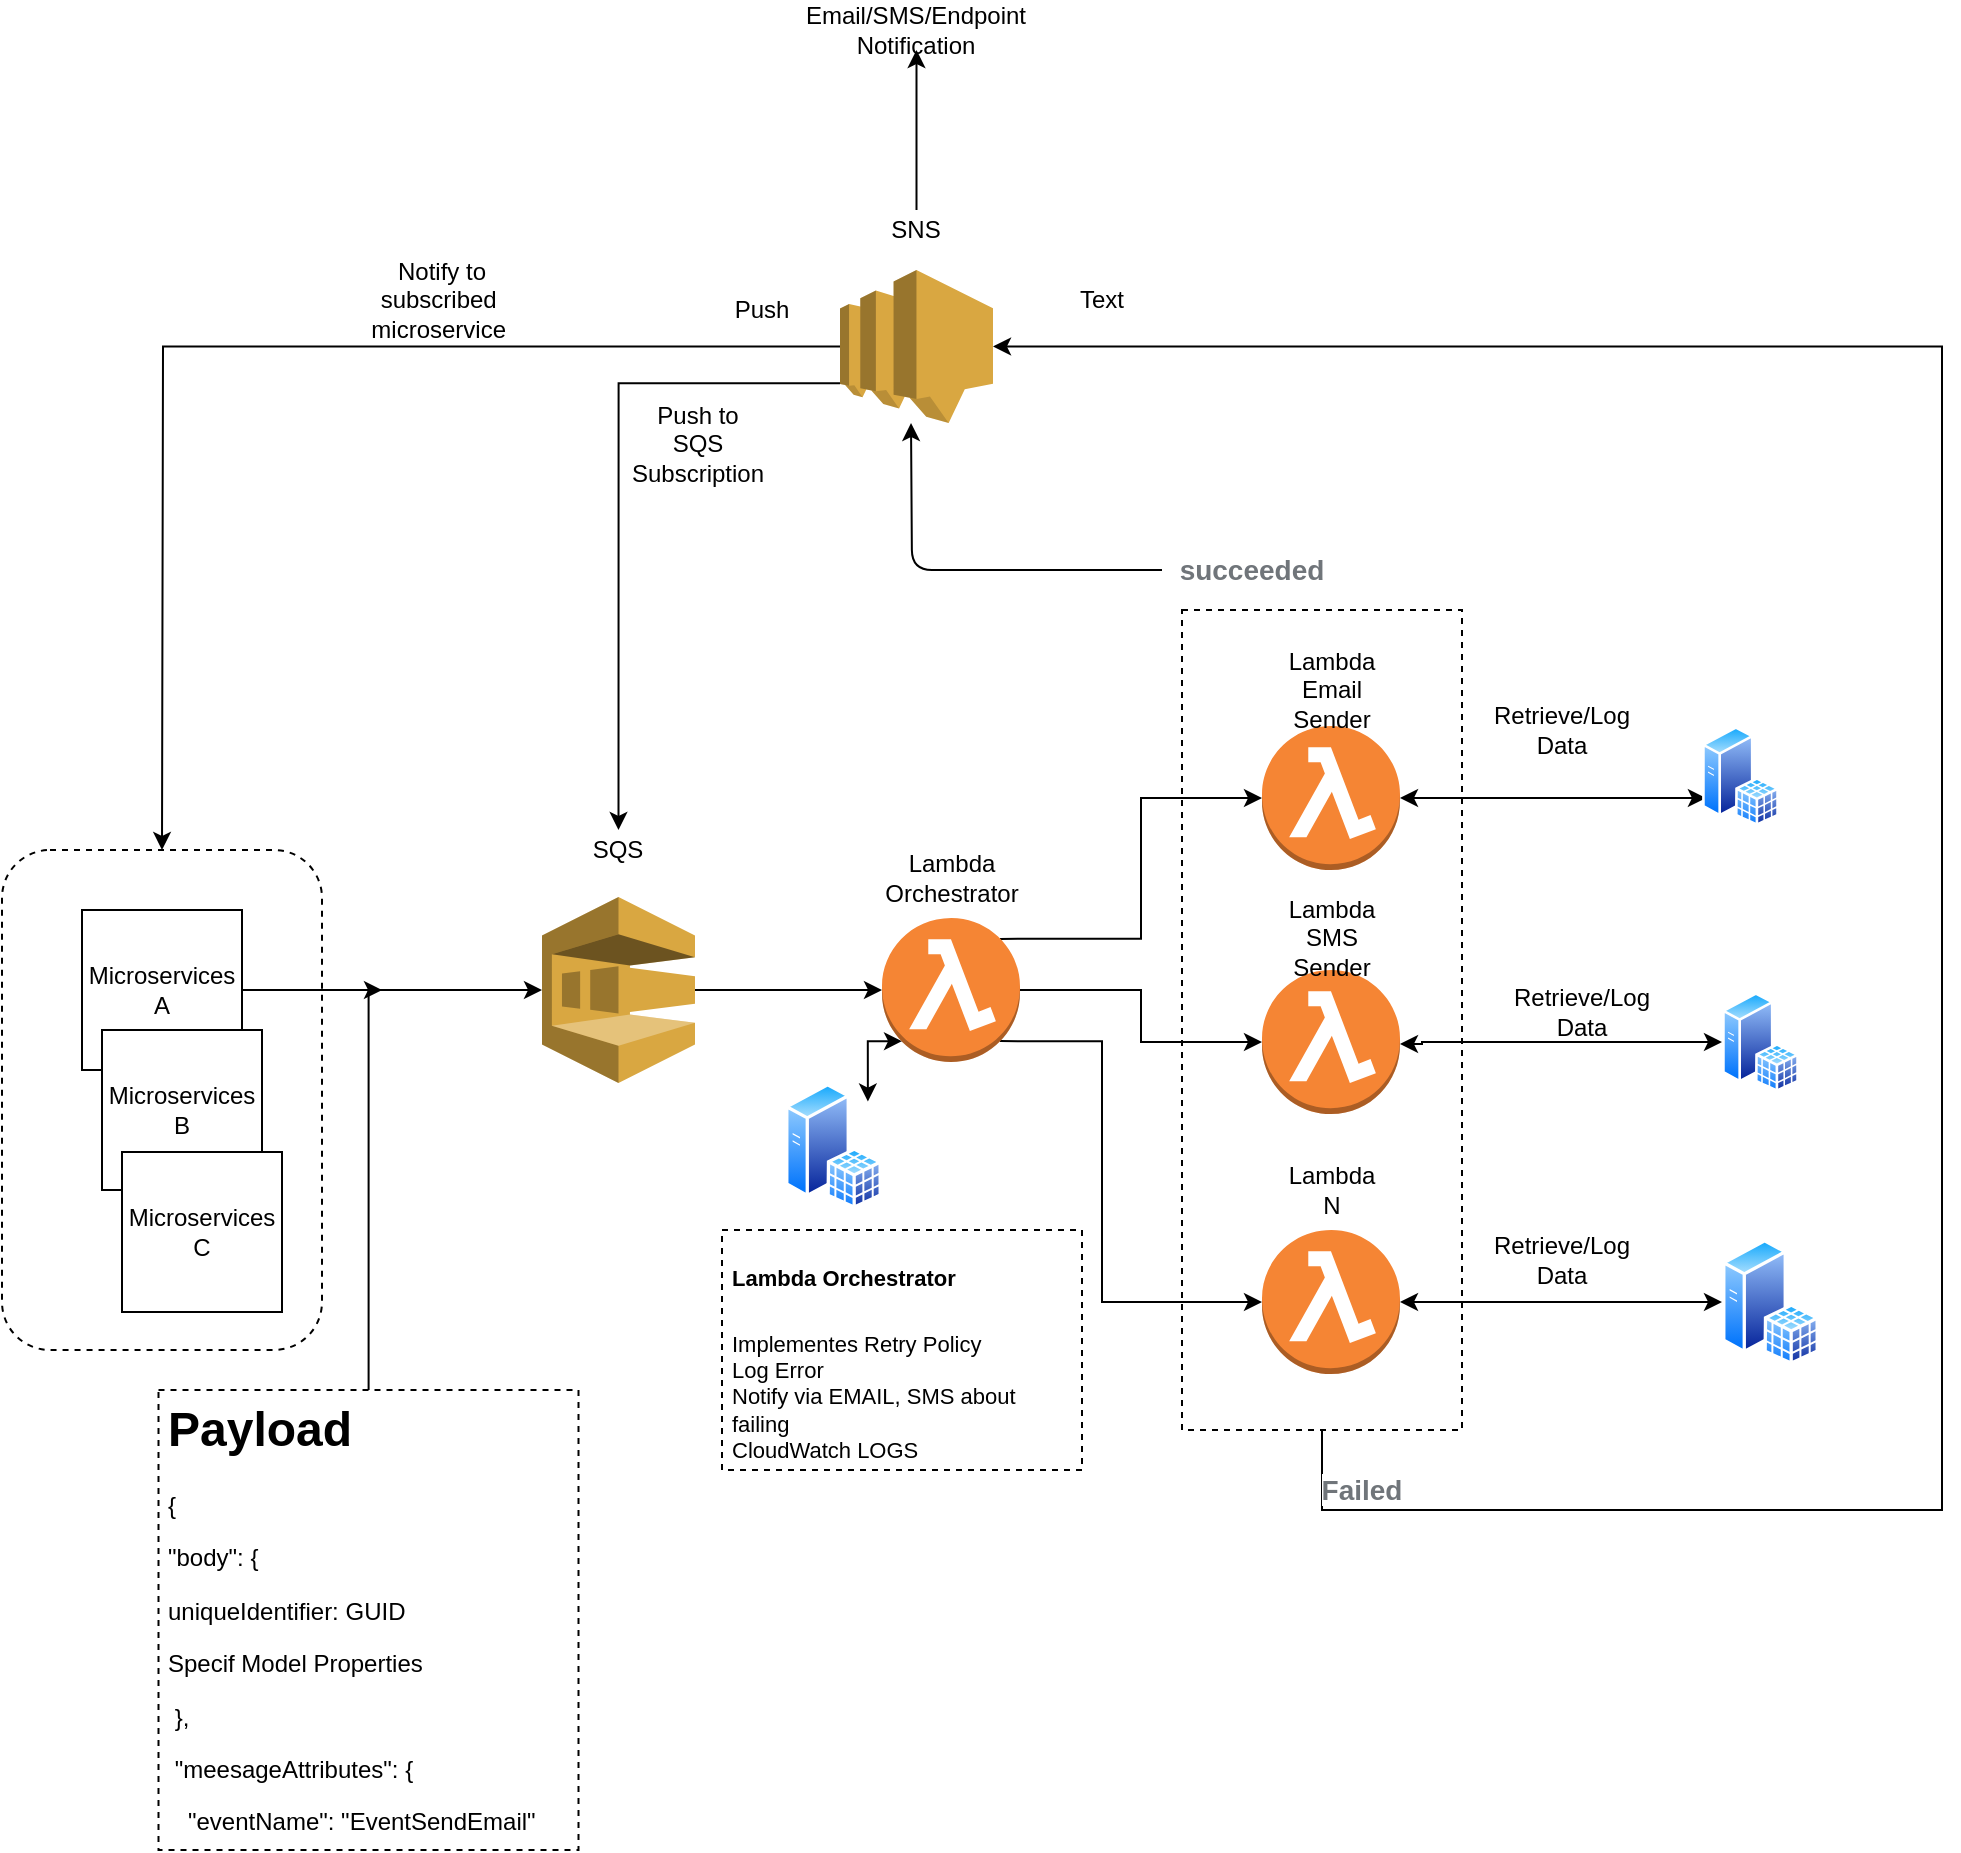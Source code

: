 <mxfile version="13.7.5" type="github">
  <diagram id="qjzeDgqdL2aKJla77leW" name="Page-1">
    <mxGraphModel dx="2272" dy="1862" grid="1" gridSize="10" guides="1" tooltips="1" connect="1" arrows="1" fold="1" page="1" pageScale="1" pageWidth="850" pageHeight="1100" math="0" shadow="0">
      <root>
        <mxCell id="0" />
        <mxCell id="1" parent="0" />
        <mxCell id="vUzu1yKwPVAJK8qaTAhN-50" value="" style="rounded=1;whiteSpace=wrap;html=1;dashed=1;strokeColor=#000000;" vertex="1" parent="1">
          <mxGeometry x="-20" y="100" width="160" height="250" as="geometry" />
        </mxCell>
        <mxCell id="vUzu1yKwPVAJK8qaTAhN-41" style="edgeStyle=orthogonalEdgeStyle;rounded=0;orthogonalLoop=1;jettySize=auto;html=1;startArrow=none;startFill=0;strokeColor=#000000;entryX=1;entryY=0.5;entryDx=0;entryDy=0;entryPerimeter=0;" edge="1" parent="1" source="vUzu1yKwPVAJK8qaTAhN-39" target="vUzu1yKwPVAJK8qaTAhN-46">
          <mxGeometry relative="1" as="geometry">
            <mxPoint x="1030" y="490" as="targetPoint" />
            <Array as="points">
              <mxPoint x="640" y="430" />
              <mxPoint x="950" y="430" />
              <mxPoint x="950" y="-152" />
            </Array>
          </mxGeometry>
        </mxCell>
        <mxCell id="vUzu1yKwPVAJK8qaTAhN-39" value="" style="rounded=0;whiteSpace=wrap;html=1;dashed=1;strokeColor=#000000;" vertex="1" parent="1">
          <mxGeometry x="570" y="-20" width="140" height="410" as="geometry" />
        </mxCell>
        <mxCell id="vUzu1yKwPVAJK8qaTAhN-5" style="edgeStyle=orthogonalEdgeStyle;rounded=0;orthogonalLoop=1;jettySize=auto;html=1;" edge="1" parent="1" source="vUzu1yKwPVAJK8qaTAhN-1" target="vUzu1yKwPVAJK8qaTAhN-4">
          <mxGeometry relative="1" as="geometry" />
        </mxCell>
        <mxCell id="vUzu1yKwPVAJK8qaTAhN-1" value="" style="outlineConnect=0;dashed=0;verticalLabelPosition=bottom;verticalAlign=top;align=center;html=1;shape=mxgraph.aws3.sqs;fillColor=#D9A741;gradientColor=none;" vertex="1" parent="1">
          <mxGeometry x="250" y="123.5" width="76.5" height="93" as="geometry" />
        </mxCell>
        <mxCell id="vUzu1yKwPVAJK8qaTAhN-3" style="edgeStyle=orthogonalEdgeStyle;rounded=0;orthogonalLoop=1;jettySize=auto;html=1;" edge="1" parent="1" source="vUzu1yKwPVAJK8qaTAhN-2" target="vUzu1yKwPVAJK8qaTAhN-1">
          <mxGeometry relative="1" as="geometry" />
        </mxCell>
        <mxCell id="vUzu1yKwPVAJK8qaTAhN-2" value="Microservices A" style="whiteSpace=wrap;html=1;aspect=fixed;" vertex="1" parent="1">
          <mxGeometry x="20" y="130" width="80" height="80" as="geometry" />
        </mxCell>
        <mxCell id="vUzu1yKwPVAJK8qaTAhN-20" style="edgeStyle=orthogonalEdgeStyle;rounded=0;orthogonalLoop=1;jettySize=auto;html=1;entryX=0;entryY=0.5;entryDx=0;entryDy=0;entryPerimeter=0;exitX=0.855;exitY=0.145;exitDx=0;exitDy=0;exitPerimeter=0;" edge="1" parent="1" source="vUzu1yKwPVAJK8qaTAhN-4" target="vUzu1yKwPVAJK8qaTAhN-14">
          <mxGeometry relative="1" as="geometry" />
        </mxCell>
        <mxCell id="vUzu1yKwPVAJK8qaTAhN-21" style="edgeStyle=orthogonalEdgeStyle;rounded=0;orthogonalLoop=1;jettySize=auto;html=1;exitX=1;exitY=0.5;exitDx=0;exitDy=0;exitPerimeter=0;" edge="1" parent="1" source="vUzu1yKwPVAJK8qaTAhN-4" target="vUzu1yKwPVAJK8qaTAhN-15">
          <mxGeometry relative="1" as="geometry" />
        </mxCell>
        <mxCell id="vUzu1yKwPVAJK8qaTAhN-22" style="edgeStyle=orthogonalEdgeStyle;rounded=0;orthogonalLoop=1;jettySize=auto;html=1;exitX=0.855;exitY=0.855;exitDx=0;exitDy=0;exitPerimeter=0;entryX=0;entryY=0.5;entryDx=0;entryDy=0;entryPerimeter=0;" edge="1" parent="1" source="vUzu1yKwPVAJK8qaTAhN-4" target="vUzu1yKwPVAJK8qaTAhN-16">
          <mxGeometry relative="1" as="geometry">
            <Array as="points">
              <mxPoint x="530" y="196" />
              <mxPoint x="530" y="326" />
            </Array>
          </mxGeometry>
        </mxCell>
        <mxCell id="vUzu1yKwPVAJK8qaTAhN-44" style="edgeStyle=orthogonalEdgeStyle;rounded=0;orthogonalLoop=1;jettySize=auto;html=1;exitX=0.145;exitY=0.855;exitDx=0;exitDy=0;exitPerimeter=0;entryX=1;entryY=0;entryDx=0;entryDy=0;startArrow=classic;startFill=1;strokeColor=#000000;" edge="1" parent="1" source="vUzu1yKwPVAJK8qaTAhN-4" target="vUzu1yKwPVAJK8qaTAhN-43">
          <mxGeometry relative="1" as="geometry" />
        </mxCell>
        <mxCell id="vUzu1yKwPVAJK8qaTAhN-4" value="" style="outlineConnect=0;dashed=0;verticalLabelPosition=bottom;verticalAlign=top;align=center;html=1;shape=mxgraph.aws3.lambda_function;fillColor=#F58534;gradientColor=none;" vertex="1" parent="1">
          <mxGeometry x="420" y="134" width="69" height="72" as="geometry" />
        </mxCell>
        <mxCell id="vUzu1yKwPVAJK8qaTAhN-6" value="SQS" style="text;html=1;strokeColor=none;fillColor=none;align=center;verticalAlign=middle;whiteSpace=wrap;rounded=0;" vertex="1" parent="1">
          <mxGeometry x="268.25" y="90" width="40" height="20" as="geometry" />
        </mxCell>
        <mxCell id="vUzu1yKwPVAJK8qaTAhN-7" value="Lambda Orchestrator" style="text;html=1;strokeColor=none;fillColor=none;align=center;verticalAlign=middle;whiteSpace=wrap;rounded=0;" vertex="1" parent="1">
          <mxGeometry x="434.5" y="103.5" width="40" height="20" as="geometry" />
        </mxCell>
        <mxCell id="vUzu1yKwPVAJK8qaTAhN-11" style="edgeStyle=orthogonalEdgeStyle;rounded=0;orthogonalLoop=1;jettySize=auto;html=1;" edge="1" parent="1" source="vUzu1yKwPVAJK8qaTAhN-8">
          <mxGeometry relative="1" as="geometry">
            <mxPoint x="170" y="170" as="targetPoint" />
            <Array as="points">
              <mxPoint x="163" y="170" />
            </Array>
          </mxGeometry>
        </mxCell>
        <mxCell id="vUzu1yKwPVAJK8qaTAhN-8" value="&lt;h1&gt;Payload&lt;/h1&gt;&lt;p&gt;{&lt;/p&gt;&lt;p&gt;&quot;body&quot;: {&lt;/p&gt;&lt;p&gt;uniqueIdentifier: GUID&lt;/p&gt;&lt;p&gt;Specif Model Properties&lt;/p&gt;&lt;p&gt;&amp;nbsp;},&lt;/p&gt;&lt;p&gt;&amp;nbsp;&quot;meesageAttributes&quot;: {&lt;/p&gt;&lt;p&gt;&amp;nbsp; &amp;nbsp;&quot;eventName&quot;: &quot;EventSendEmail&quot;&lt;/p&gt;&lt;p&gt;&amp;nbsp;}&lt;/p&gt;&lt;p&gt;&lt;span&gt;}&lt;/span&gt;&lt;/p&gt;" style="text;html=1;fillColor=none;spacing=5;spacingTop=-20;whiteSpace=wrap;overflow=hidden;rounded=0;strokeColor=#000000;dashed=1;" vertex="1" parent="1">
          <mxGeometry x="58.25" y="370" width="210" height="230" as="geometry" />
        </mxCell>
        <mxCell id="vUzu1yKwPVAJK8qaTAhN-9" value="Microservices B" style="whiteSpace=wrap;html=1;aspect=fixed;" vertex="1" parent="1">
          <mxGeometry x="30" y="190" width="80" height="80" as="geometry" />
        </mxCell>
        <mxCell id="vUzu1yKwPVAJK8qaTAhN-10" value="Microservices C" style="whiteSpace=wrap;html=1;aspect=fixed;" vertex="1" parent="1">
          <mxGeometry x="40" y="251" width="80" height="80" as="geometry" />
        </mxCell>
        <mxCell id="vUzu1yKwPVAJK8qaTAhN-29" style="edgeStyle=orthogonalEdgeStyle;rounded=0;orthogonalLoop=1;jettySize=auto;html=1;startArrow=classic;startFill=1;" edge="1" parent="1" source="vUzu1yKwPVAJK8qaTAhN-14" target="vUzu1yKwPVAJK8qaTAhN-17">
          <mxGeometry relative="1" as="geometry">
            <Array as="points">
              <mxPoint x="780" y="74" />
              <mxPoint x="780" y="74" />
            </Array>
          </mxGeometry>
        </mxCell>
        <mxCell id="vUzu1yKwPVAJK8qaTAhN-14" value="" style="outlineConnect=0;dashed=0;verticalLabelPosition=bottom;verticalAlign=top;align=center;html=1;shape=mxgraph.aws3.lambda_function;fillColor=#F58534;gradientColor=none;" vertex="1" parent="1">
          <mxGeometry x="610" y="38" width="69" height="72" as="geometry" />
        </mxCell>
        <mxCell id="vUzu1yKwPVAJK8qaTAhN-15" value="" style="outlineConnect=0;dashed=0;verticalLabelPosition=bottom;verticalAlign=top;align=center;html=1;shape=mxgraph.aws3.lambda_function;fillColor=#F58534;gradientColor=none;" vertex="1" parent="1">
          <mxGeometry x="610" y="160" width="69" height="72" as="geometry" />
        </mxCell>
        <mxCell id="vUzu1yKwPVAJK8qaTAhN-16" value="" style="outlineConnect=0;dashed=0;verticalLabelPosition=bottom;verticalAlign=top;align=center;html=1;shape=mxgraph.aws3.lambda_function;fillColor=#F58534;gradientColor=none;" vertex="1" parent="1">
          <mxGeometry x="610" y="290" width="69" height="72" as="geometry" />
        </mxCell>
        <mxCell id="vUzu1yKwPVAJK8qaTAhN-17" value="" style="aspect=fixed;perimeter=ellipsePerimeter;html=1;align=center;shadow=0;dashed=0;spacingTop=3;image;image=img/lib/active_directory/sql_server.svg;strokeColor=#000000;" vertex="1" parent="1">
          <mxGeometry x="830" y="38" width="38.5" height="50" as="geometry" />
        </mxCell>
        <mxCell id="vUzu1yKwPVAJK8qaTAhN-18" value="" style="aspect=fixed;perimeter=ellipsePerimeter;html=1;align=center;shadow=0;dashed=0;spacingTop=3;image;image=img/lib/active_directory/sql_server.svg;strokeColor=#000000;" vertex="1" parent="1">
          <mxGeometry x="840" y="171" width="38.5" height="50" as="geometry" />
        </mxCell>
        <mxCell id="vUzu1yKwPVAJK8qaTAhN-19" value="" style="aspect=fixed;perimeter=ellipsePerimeter;html=1;align=center;shadow=0;dashed=0;spacingTop=3;image;image=img/lib/active_directory/sql_server.svg;strokeColor=#000000;" vertex="1" parent="1">
          <mxGeometry x="840" y="294.51" width="48.5" height="62.99" as="geometry" />
        </mxCell>
        <mxCell id="vUzu1yKwPVAJK8qaTAhN-23" value="Lambda Email Sender" style="text;html=1;strokeColor=none;fillColor=none;align=center;verticalAlign=middle;whiteSpace=wrap;rounded=0;" vertex="1" parent="1">
          <mxGeometry x="624.5" y="10" width="40" height="20" as="geometry" />
        </mxCell>
        <mxCell id="vUzu1yKwPVAJK8qaTAhN-25" value="Lambda SMS Sender&lt;br&gt;" style="text;html=1;strokeColor=none;fillColor=none;align=center;verticalAlign=middle;whiteSpace=wrap;rounded=0;" vertex="1" parent="1">
          <mxGeometry x="624.5" y="134" width="40" height="20" as="geometry" />
        </mxCell>
        <mxCell id="vUzu1yKwPVAJK8qaTAhN-28" value="Lambda N" style="text;html=1;strokeColor=none;fillColor=none;align=center;verticalAlign=middle;whiteSpace=wrap;rounded=0;" vertex="1" parent="1">
          <mxGeometry x="624.5" y="260" width="40" height="20" as="geometry" />
        </mxCell>
        <mxCell id="vUzu1yKwPVAJK8qaTAhN-30" style="edgeStyle=orthogonalEdgeStyle;rounded=0;orthogonalLoop=1;jettySize=auto;html=1;startArrow=classic;startFill=1;entryX=0;entryY=0.5;entryDx=0;entryDy=0;" edge="1" parent="1" target="vUzu1yKwPVAJK8qaTAhN-18">
          <mxGeometry relative="1" as="geometry">
            <mxPoint x="679" y="197" as="sourcePoint" />
            <mxPoint x="830" y="186" as="targetPoint" />
            <Array as="points">
              <mxPoint x="690" y="197" />
              <mxPoint x="690" y="196" />
            </Array>
          </mxGeometry>
        </mxCell>
        <mxCell id="vUzu1yKwPVAJK8qaTAhN-31" style="edgeStyle=orthogonalEdgeStyle;rounded=0;orthogonalLoop=1;jettySize=auto;html=1;startArrow=classic;startFill=1;entryX=0;entryY=0.5;entryDx=0;entryDy=0;exitX=1;exitY=0.5;exitDx=0;exitDy=0;exitPerimeter=0;" edge="1" parent="1" source="vUzu1yKwPVAJK8qaTAhN-16" target="vUzu1yKwPVAJK8qaTAhN-19">
          <mxGeometry relative="1" as="geometry">
            <mxPoint x="669" y="317.01" as="sourcePoint" />
            <mxPoint x="830" y="316.01" as="targetPoint" />
          </mxGeometry>
        </mxCell>
        <mxCell id="vUzu1yKwPVAJK8qaTAhN-32" value="Retrieve/Log Data&lt;br&gt;" style="text;html=1;strokeColor=none;fillColor=none;align=center;verticalAlign=middle;whiteSpace=wrap;rounded=0;" vertex="1" parent="1">
          <mxGeometry x="740" y="30" width="40" height="20" as="geometry" />
        </mxCell>
        <mxCell id="vUzu1yKwPVAJK8qaTAhN-33" value="Retrieve/Log Data&lt;br&gt;" style="text;html=1;strokeColor=none;fillColor=none;align=center;verticalAlign=middle;whiteSpace=wrap;rounded=0;" vertex="1" parent="1">
          <mxGeometry x="750" y="171" width="40" height="20" as="geometry" />
        </mxCell>
        <mxCell id="vUzu1yKwPVAJK8qaTAhN-34" value="&lt;b style=&quot;color: rgb(112 , 117 , 122) ; font-family: &amp;#34;arial&amp;#34; , sans-serif ; font-size: 14px ; background-color: rgb(255 , 255 , 255)&quot;&gt;succeeded&lt;/b&gt;" style="text;html=1;strokeColor=none;fillColor=none;align=center;verticalAlign=middle;whiteSpace=wrap;rounded=0;" vertex="1" parent="1">
          <mxGeometry x="584.5" y="-50" width="40" height="20" as="geometry" />
        </mxCell>
        <mxCell id="vUzu1yKwPVAJK8qaTAhN-35" value="Retrieve/Log Data&lt;br&gt;" style="text;html=1;strokeColor=none;fillColor=none;align=center;verticalAlign=middle;whiteSpace=wrap;rounded=0;" vertex="1" parent="1">
          <mxGeometry x="740" y="294.51" width="40" height="20" as="geometry" />
        </mxCell>
        <mxCell id="vUzu1yKwPVAJK8qaTAhN-42" value="&lt;b style=&quot;color: rgb(112 , 117 , 122) ; font-family: &amp;#34;arial&amp;#34; , sans-serif ; font-size: 14px ; background-color: rgb(255 , 255 , 255)&quot;&gt;Failed&lt;/b&gt;" style="text;html=1;strokeColor=none;fillColor=none;align=center;verticalAlign=middle;whiteSpace=wrap;rounded=0;" vertex="1" parent="1">
          <mxGeometry x="640" y="410" width="40" height="20" as="geometry" />
        </mxCell>
        <mxCell id="vUzu1yKwPVAJK8qaTAhN-43" value="" style="aspect=fixed;perimeter=ellipsePerimeter;html=1;align=center;shadow=0;dashed=0;spacingTop=3;image;image=img/lib/active_directory/sql_server.svg;strokeColor=#000000;" vertex="1" parent="1">
          <mxGeometry x="371.5" y="216.5" width="48.5" height="62.99" as="geometry" />
        </mxCell>
        <mxCell id="vUzu1yKwPVAJK8qaTAhN-45" value="&lt;h1&gt;&lt;font style=&quot;font-size: 11px&quot;&gt;Lambda Orchestrator&lt;/font&gt;&lt;/h1&gt;&lt;div style=&quot;font-size: 11px&quot;&gt;&lt;font style=&quot;font-size: 11px&quot;&gt;Implementes Retry Policy&lt;/font&gt;&lt;/div&gt;&lt;div style=&quot;font-size: 11px&quot;&gt;&lt;font style=&quot;font-size: 11px&quot;&gt;Log Error&lt;/font&gt;&lt;/div&gt;&lt;div style=&quot;font-size: 11px&quot;&gt;&lt;font style=&quot;font-size: 11px&quot;&gt;Notify via EMAIL, SMS about failing&lt;/font&gt;&lt;/div&gt;&lt;div style=&quot;font-size: 11px&quot;&gt;&lt;font style=&quot;font-size: 11px&quot;&gt;CloudWatch LOGS&lt;/font&gt;&lt;/div&gt;" style="text;html=1;fillColor=none;spacing=5;spacingTop=-20;whiteSpace=wrap;overflow=hidden;rounded=0;strokeColor=#000000;dashed=1;" vertex="1" parent="1">
          <mxGeometry x="340" y="290" width="180" height="120" as="geometry" />
        </mxCell>
        <mxCell id="vUzu1yKwPVAJK8qaTAhN-49" style="edgeStyle=orthogonalEdgeStyle;rounded=0;orthogonalLoop=1;jettySize=auto;html=1;startArrow=none;startFill=0;strokeColor=#000000;endArrow=classic;endFill=1;" edge="1" parent="1" source="vUzu1yKwPVAJK8qaTAhN-46">
          <mxGeometry relative="1" as="geometry">
            <mxPoint x="60" y="100" as="targetPoint" />
          </mxGeometry>
        </mxCell>
        <mxCell id="vUzu1yKwPVAJK8qaTAhN-53" style="edgeStyle=orthogonalEdgeStyle;rounded=0;orthogonalLoop=1;jettySize=auto;html=1;exitX=0;exitY=0.74;exitDx=0;exitDy=0;exitPerimeter=0;entryX=0.5;entryY=0;entryDx=0;entryDy=0;startArrow=none;startFill=0;endArrow=classic;endFill=1;strokeColor=#000000;" edge="1" parent="1" source="vUzu1yKwPVAJK8qaTAhN-46" target="vUzu1yKwPVAJK8qaTAhN-6">
          <mxGeometry relative="1" as="geometry" />
        </mxCell>
        <mxCell id="vUzu1yKwPVAJK8qaTAhN-46" value="" style="outlineConnect=0;dashed=0;verticalLabelPosition=bottom;verticalAlign=top;align=center;html=1;shape=mxgraph.aws3.sns;fillColor=#D9A741;gradientColor=none;strokeColor=#000000;" vertex="1" parent="1">
          <mxGeometry x="399" y="-190" width="76.5" height="76.5" as="geometry" />
        </mxCell>
        <mxCell id="vUzu1yKwPVAJK8qaTAhN-47" value="" style="endArrow=classic;html=1;strokeColor=#000000;" edge="1" parent="1">
          <mxGeometry width="50" height="50" relative="1" as="geometry">
            <mxPoint x="560" y="-40" as="sourcePoint" />
            <mxPoint x="434.5" y="-113.5" as="targetPoint" />
            <Array as="points">
              <mxPoint x="435" y="-40" />
            </Array>
          </mxGeometry>
        </mxCell>
        <mxCell id="vUzu1yKwPVAJK8qaTAhN-58" value="" style="edgeStyle=orthogonalEdgeStyle;rounded=0;orthogonalLoop=1;jettySize=auto;html=1;startArrow=none;startFill=0;endArrow=classic;endFill=1;strokeColor=#000000;" edge="1" parent="1" source="vUzu1yKwPVAJK8qaTAhN-48" target="vUzu1yKwPVAJK8qaTAhN-57">
          <mxGeometry relative="1" as="geometry" />
        </mxCell>
        <mxCell id="vUzu1yKwPVAJK8qaTAhN-48" value="SNS" style="text;html=1;strokeColor=none;fillColor=none;align=center;verticalAlign=middle;whiteSpace=wrap;rounded=0;" vertex="1" parent="1">
          <mxGeometry x="417.25" y="-220" width="40" height="20" as="geometry" />
        </mxCell>
        <mxCell id="vUzu1yKwPVAJK8qaTAhN-51" value="Notify to subscribed&amp;nbsp;&lt;br&gt;microservice&amp;nbsp;" style="text;html=1;strokeColor=none;fillColor=none;align=center;verticalAlign=middle;whiteSpace=wrap;rounded=0;" vertex="1" parent="1">
          <mxGeometry x="150" y="-190" width="100" height="30" as="geometry" />
        </mxCell>
        <mxCell id="vUzu1yKwPVAJK8qaTAhN-52" value="Push&lt;br&gt;" style="text;html=1;strokeColor=none;fillColor=none;align=center;verticalAlign=middle;whiteSpace=wrap;rounded=0;" vertex="1" parent="1">
          <mxGeometry x="340" y="-180" width="40" height="20" as="geometry" />
        </mxCell>
        <mxCell id="vUzu1yKwPVAJK8qaTAhN-54" value="Push to SQS Subscription&lt;br&gt;" style="text;html=1;strokeColor=none;fillColor=none;align=center;verticalAlign=middle;whiteSpace=wrap;rounded=0;" vertex="1" parent="1">
          <mxGeometry x="308.25" y="-113.5" width="40" height="20" as="geometry" />
        </mxCell>
        <mxCell id="vUzu1yKwPVAJK8qaTAhN-55" value="Text" style="text;html=1;strokeColor=none;fillColor=none;align=center;verticalAlign=middle;whiteSpace=wrap;rounded=0;dashed=1;" vertex="1" parent="1">
          <mxGeometry x="510" y="-185" width="40" height="20" as="geometry" />
        </mxCell>
        <mxCell id="vUzu1yKwPVAJK8qaTAhN-57" value="Email/SMS/Endpoint Notification&lt;br&gt;" style="text;html=1;strokeColor=none;fillColor=none;align=center;verticalAlign=middle;whiteSpace=wrap;rounded=0;" vertex="1" parent="1">
          <mxGeometry x="417.25" y="-320" width="40" height="20" as="geometry" />
        </mxCell>
      </root>
    </mxGraphModel>
  </diagram>
</mxfile>
